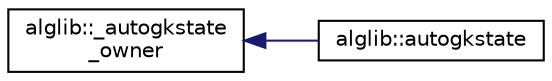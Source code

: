 digraph "Graphical Class Hierarchy"
{
  edge [fontname="Helvetica",fontsize="10",labelfontname="Helvetica",labelfontsize="10"];
  node [fontname="Helvetica",fontsize="10",shape=record];
  rankdir="LR";
  Node0 [label="alglib::_autogkstate\l_owner",height=0.2,width=0.4,color="black", fillcolor="white", style="filled",URL="$classalglib_1_1__autogkstate__owner.html"];
  Node0 -> Node1 [dir="back",color="midnightblue",fontsize="10",style="solid",fontname="Helvetica"];
  Node1 [label="alglib::autogkstate",height=0.2,width=0.4,color="black", fillcolor="white", style="filled",URL="$classalglib_1_1autogkstate.html"];
}
